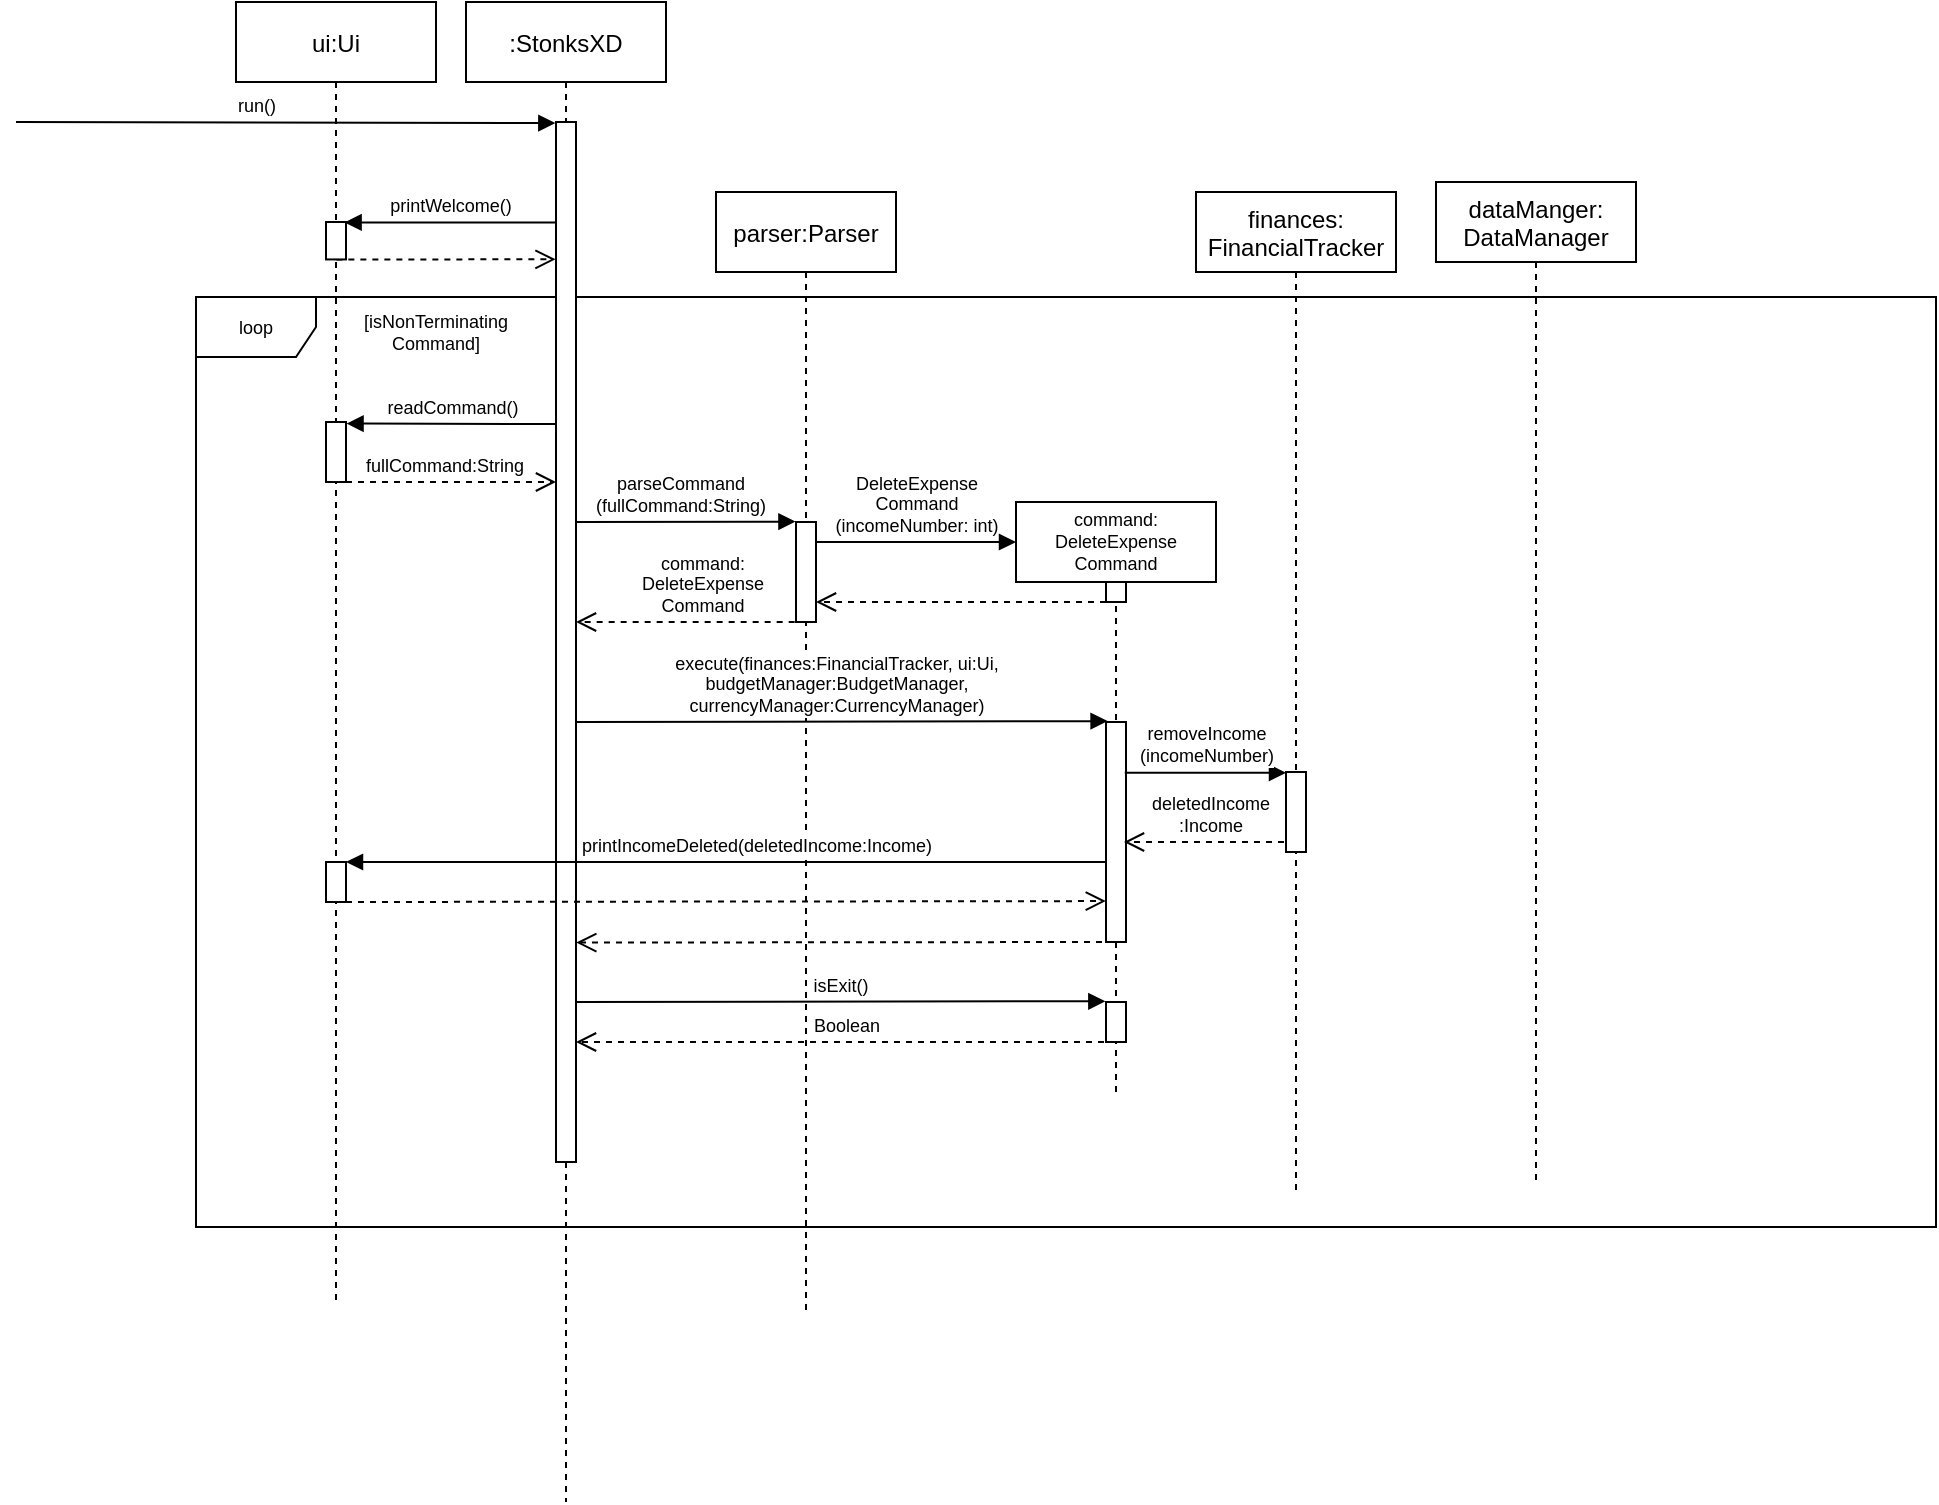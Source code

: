 <mxfile version="15.7.0" type="device"><diagram id="kgpKYQtTHZ0yAKxKKP6v" name="Page-1"><mxGraphModel dx="1212" dy="214" grid="1" gridSize="10" guides="1" tooltips="1" connect="1" arrows="1" fold="1" page="1" pageScale="1" pageWidth="850" pageHeight="1100" math="0" shadow="0"><root><mxCell id="0"/><mxCell id="1" parent="0"/><mxCell id="3nuBFxr9cyL0pnOWT2aG-1" value=":StonksXD" style="shape=umlLifeline;perimeter=lifelinePerimeter;container=0;collapsible=0;recursiveResize=0;rounded=0;shadow=0;strokeWidth=1;" parent="1" vertex="1"><mxGeometry x="145" y="80" width="100" height="750" as="geometry"/></mxCell><mxCell id="3nuBFxr9cyL0pnOWT2aG-5" value="ui:Ui" style="shape=umlLifeline;perimeter=lifelinePerimeter;container=0;collapsible=0;recursiveResize=0;rounded=0;shadow=0;strokeWidth=1;" parent="1" vertex="1"><mxGeometry x="30" y="80" width="100" height="650" as="geometry"/></mxCell><mxCell id="pON0bV5sMptqpOHZ_Bjo-6" value="parser:Parser" style="shape=umlLifeline;perimeter=lifelinePerimeter;container=1;collapsible=0;recursiveResize=0;rounded=0;shadow=0;strokeWidth=1;" parent="1" vertex="1"><mxGeometry x="270" y="175" width="90" height="560" as="geometry"/></mxCell><mxCell id="pON0bV5sMptqpOHZ_Bjo-34" value="loop" style="shape=umlFrame;whiteSpace=wrap;html=1;fontSize=9;" parent="pON0bV5sMptqpOHZ_Bjo-6" vertex="1"><mxGeometry x="-260" y="52.5" width="870" height="465" as="geometry"/></mxCell><mxCell id="pON0bV5sMptqpOHZ_Bjo-20" value="dataManger:&#10;DataManager" style="shape=umlLifeline;perimeter=lifelinePerimeter;container=1;collapsible=0;recursiveResize=0;rounded=0;shadow=0;strokeWidth=1;" parent="1" vertex="1"><mxGeometry x="630" y="170" width="100" height="500" as="geometry"/></mxCell><mxCell id="pON0bV5sMptqpOHZ_Bjo-30" value="run()" style="html=1;verticalAlign=bottom;endArrow=block;rounded=0;fontSize=9;entryX=-0.033;entryY=0.001;entryDx=0;entryDy=0;entryPerimeter=0;" parent="1" target="pON0bV5sMptqpOHZ_Bjo-28" edge="1"><mxGeometry x="-0.108" width="80" relative="1" as="geometry"><mxPoint x="-80" y="140" as="sourcePoint"/><mxPoint x="180" y="150" as="targetPoint"/><mxPoint as="offset"/></mxGeometry></mxCell><mxCell id="pON0bV5sMptqpOHZ_Bjo-32" value="printWelcome()" style="html=1;verticalAlign=bottom;endArrow=block;rounded=0;fontSize=9;entryX=0.93;entryY=0.011;entryDx=0;entryDy=0;entryPerimeter=0;" parent="1" source="pON0bV5sMptqpOHZ_Bjo-28" target="pON0bV5sMptqpOHZ_Bjo-31" edge="1"><mxGeometry relative="1" as="geometry"><mxPoint x="200" y="190" as="sourcePoint"/><mxPoint x="76" y="190" as="targetPoint"/></mxGeometry></mxCell><mxCell id="pON0bV5sMptqpOHZ_Bjo-33" value="" style="html=1;verticalAlign=bottom;endArrow=open;dashed=1;endSize=8;exitX=0.518;exitY=1.002;rounded=0;fontSize=9;exitDx=0;exitDy=0;exitPerimeter=0;entryX=-0.023;entryY=0.132;entryDx=0;entryDy=0;entryPerimeter=0;" parent="1" source="pON0bV5sMptqpOHZ_Bjo-31" target="pON0bV5sMptqpOHZ_Bjo-28" edge="1"><mxGeometry relative="1" as="geometry"><mxPoint x="200" y="180" as="targetPoint"/></mxGeometry></mxCell><mxCell id="pON0bV5sMptqpOHZ_Bjo-28" value="" style="points=[];perimeter=orthogonalPerimeter;rounded=0;shadow=0;strokeWidth=1;" parent="1" vertex="1"><mxGeometry x="190" y="140" width="10" height="520" as="geometry"/></mxCell><mxCell id="pON0bV5sMptqpOHZ_Bjo-35" value="[isNonTerminating&lt;br&gt;Command]" style="text;html=1;strokeColor=none;fillColor=none;align=center;verticalAlign=middle;whiteSpace=wrap;rounded=0;fontSize=9;" parent="1" vertex="1"><mxGeometry x="85" y="230" width="90" height="30" as="geometry"/></mxCell><mxCell id="pON0bV5sMptqpOHZ_Bjo-36" value="command:&lt;br&gt;DeleteExpense&lt;br&gt;Command" style="shape=umlLifeline;perimeter=lifelinePerimeter;whiteSpace=wrap;html=1;container=1;collapsible=0;recursiveResize=0;outlineConnect=0;fontSize=9;" parent="1" vertex="1"><mxGeometry x="420" y="330" width="100" height="298" as="geometry"/></mxCell><mxCell id="pON0bV5sMptqpOHZ_Bjo-39" value="" style="html=1;points=[];perimeter=orthogonalPerimeter;fontSize=9;" parent="pON0bV5sMptqpOHZ_Bjo-36" vertex="1"><mxGeometry x="45" y="40" width="10" height="10" as="geometry"/></mxCell><mxCell id="pON0bV5sMptqpOHZ_Bjo-54" value="" style="html=1;verticalAlign=bottom;endArrow=open;dashed=1;endSize=8;rounded=0;fontSize=9;" parent="pON0bV5sMptqpOHZ_Bjo-36" edge="1" target="pON0bV5sMptqpOHZ_Bjo-50"><mxGeometry relative="1" as="geometry"><mxPoint x="45" y="50" as="sourcePoint"/><mxPoint x="-45" y="50" as="targetPoint"/></mxGeometry></mxCell><mxCell id="L5gX6itVHdYM-G8Y0mPk-8" value="" style="html=1;points=[];perimeter=orthogonalPerimeter;fontSize=9;align=center;" vertex="1" parent="pON0bV5sMptqpOHZ_Bjo-36"><mxGeometry x="45" y="110" width="10" height="110" as="geometry"/></mxCell><mxCell id="L5gX6itVHdYM-G8Y0mPk-14" value="deletedIncome&lt;br&gt;:Income" style="html=1;verticalAlign=bottom;endArrow=open;dashed=1;endSize=8;rounded=0;fontSize=9;" edge="1" parent="pON0bV5sMptqpOHZ_Bjo-36"><mxGeometry relative="1" as="geometry"><mxPoint x="140" y="170" as="sourcePoint"/><mxPoint x="54" y="170" as="targetPoint"/></mxGeometry></mxCell><mxCell id="L5gX6itVHdYM-G8Y0mPk-19" value="" style="html=1;points=[];perimeter=orthogonalPerimeter;fontSize=9;align=center;" vertex="1" parent="pON0bV5sMptqpOHZ_Bjo-36"><mxGeometry x="45" y="250" width="10" height="20" as="geometry"/></mxCell><mxCell id="L5gX6itVHdYM-G8Y0mPk-25" value="" style="shape=image;html=1;verticalAlign=top;verticalLabelPosition=bottom;labelBackgroundColor=#ffffff;imageAspect=0;aspect=fixed;image=https://cdn4.iconfinder.com/data/icons/basic-user-interface-elements/700/exit-delete-remove-close-x-128.png;fontSize=9;" vertex="1" parent="pON0bV5sMptqpOHZ_Bjo-36"><mxGeometry x="41" y="290" width="18" height="18" as="geometry"/></mxCell><mxCell id="pON0bV5sMptqpOHZ_Bjo-31" value="" style="html=1;points=[];perimeter=orthogonalPerimeter;fontSize=9;" parent="1" vertex="1"><mxGeometry x="75" y="190" width="10" height="18.72" as="geometry"/></mxCell><mxCell id="pON0bV5sMptqpOHZ_Bjo-44" value="" style="html=1;points=[];perimeter=orthogonalPerimeter;fontSize=9;" parent="1" vertex="1"><mxGeometry x="75" y="290" width="10" height="30" as="geometry"/></mxCell><mxCell id="pON0bV5sMptqpOHZ_Bjo-48" value="readCommand()" style="html=1;verticalAlign=bottom;endArrow=block;rounded=0;fontSize=9;entryX=1.028;entryY=0.026;entryDx=0;entryDy=0;entryPerimeter=0;" parent="1" target="pON0bV5sMptqpOHZ_Bjo-44" edge="1"><mxGeometry width="80" relative="1" as="geometry"><mxPoint x="190" y="291" as="sourcePoint"/><mxPoint x="90" y="290" as="targetPoint"/></mxGeometry></mxCell><mxCell id="pON0bV5sMptqpOHZ_Bjo-49" value="fullCommand:String" style="html=1;verticalAlign=bottom;endArrow=open;dashed=1;endSize=8;rounded=0;fontSize=9;" parent="1" source="pON0bV5sMptqpOHZ_Bjo-44" edge="1"><mxGeometry x="-0.078" relative="1" as="geometry"><mxPoint x="297" y="320" as="sourcePoint"/><mxPoint x="190" y="320" as="targetPoint"/><mxPoint as="offset"/></mxGeometry></mxCell><mxCell id="pON0bV5sMptqpOHZ_Bjo-50" value="" style="html=1;points=[];perimeter=orthogonalPerimeter;fontSize=9;" parent="1" vertex="1"><mxGeometry x="310" y="340" width="10" height="50" as="geometry"/></mxCell><mxCell id="pON0bV5sMptqpOHZ_Bjo-51" value="parseCommand&lt;br&gt;(fullCommand:String)" style="html=1;verticalAlign=bottom;endArrow=block;rounded=0;fontSize=9;entryX=-0.028;entryY=-0.004;entryDx=0;entryDy=0;entryPerimeter=0;" parent="1" target="pON0bV5sMptqpOHZ_Bjo-50" edge="1"><mxGeometry x="-0.05" width="80" relative="1" as="geometry"><mxPoint x="200" y="340" as="sourcePoint"/><mxPoint x="400" y="340" as="targetPoint"/><mxPoint as="offset"/></mxGeometry></mxCell><mxCell id="pON0bV5sMptqpOHZ_Bjo-52" value="command:&lt;br&gt;DeleteExpense&lt;br&gt;Command" style="html=1;verticalAlign=bottom;endArrow=open;dashed=1;endSize=8;rounded=0;fontSize=9;exitX=0.533;exitY=1;exitDx=0;exitDy=0;exitPerimeter=0;" parent="1" edge="1" source="pON0bV5sMptqpOHZ_Bjo-50"><mxGeometry x="-0.091" relative="1" as="geometry"><mxPoint x="200" y="390" as="sourcePoint"/><mxPoint x="200" y="390" as="targetPoint"/><mxPoint as="offset"/></mxGeometry></mxCell><mxCell id="L5gX6itVHdYM-G8Y0mPk-2" value="DeleteExpense&lt;br&gt;Command&lt;br&gt;(incomeNumber: int)" style="html=1;verticalAlign=bottom;endArrow=block;rounded=0;fontSize=9;" edge="1" parent="1"><mxGeometry width="80" relative="1" as="geometry"><mxPoint x="320" y="350" as="sourcePoint"/><mxPoint x="420" y="350" as="targetPoint"/><mxPoint as="offset"/></mxGeometry></mxCell><mxCell id="L5gX6itVHdYM-G8Y0mPk-7" value="execute(finances:FinancialTracker, ui:Ui, &lt;br&gt;budgetManager:BudgetManager, &lt;br&gt;currencyManager:CurrencyManager)" style="html=1;verticalAlign=bottom;endArrow=block;rounded=0;fontSize=9;entryX=0.078;entryY=-0.004;entryDx=0;entryDy=0;entryPerimeter=0;" edge="1" parent="1" target="L5gX6itVHdYM-G8Y0mPk-8"><mxGeometry x="-0.022" width="80" relative="1" as="geometry"><mxPoint x="200" y="440" as="sourcePoint"/><mxPoint x="280" y="420" as="targetPoint"/><mxPoint as="offset"/></mxGeometry></mxCell><mxCell id="L5gX6itVHdYM-G8Y0mPk-9" value="finances:&#10;FinancialTracker" style="shape=umlLifeline;perimeter=lifelinePerimeter;container=1;collapsible=0;recursiveResize=0;rounded=0;shadow=0;strokeWidth=1;" vertex="1" parent="1"><mxGeometry x="510" y="175" width="100" height="500" as="geometry"/></mxCell><mxCell id="L5gX6itVHdYM-G8Y0mPk-12" value="" style="html=1;points=[];perimeter=orthogonalPerimeter;fontSize=9;align=center;" vertex="1" parent="L5gX6itVHdYM-G8Y0mPk-9"><mxGeometry x="45" y="290" width="10" height="40" as="geometry"/></mxCell><mxCell id="L5gX6itVHdYM-G8Y0mPk-10" value="" style="html=1;verticalAlign=bottom;endArrow=open;dashed=1;endSize=8;rounded=0;fontSize=9;exitX=0.4;exitY=1;exitDx=0;exitDy=0;exitPerimeter=0;entryX=1.013;entryY=0.789;entryDx=0;entryDy=0;entryPerimeter=0;" edge="1" parent="1" source="L5gX6itVHdYM-G8Y0mPk-8" target="pON0bV5sMptqpOHZ_Bjo-28"><mxGeometry relative="1" as="geometry"><mxPoint x="280" y="540" as="sourcePoint"/><mxPoint x="200" y="540" as="targetPoint"/></mxGeometry></mxCell><mxCell id="L5gX6itVHdYM-G8Y0mPk-15" value="printIncomeDeleted(deletedIncome:Income)" style="html=1;verticalAlign=bottom;endArrow=block;rounded=0;fontSize=9;" edge="1" parent="1" source="L5gX6itVHdYM-G8Y0mPk-8"><mxGeometry x="-0.079" width="80" relative="1" as="geometry"><mxPoint x="295" y="510" as="sourcePoint"/><mxPoint x="85" y="510" as="targetPoint"/><mxPoint as="offset"/></mxGeometry></mxCell><mxCell id="L5gX6itVHdYM-G8Y0mPk-16" value="" style="html=1;points=[];perimeter=orthogonalPerimeter;fontSize=9;align=center;" vertex="1" parent="1"><mxGeometry x="75" y="510" width="10" height="20" as="geometry"/></mxCell><mxCell id="L5gX6itVHdYM-G8Y0mPk-17" value="" style="html=1;verticalAlign=bottom;endArrow=open;dashed=1;endSize=8;rounded=0;fontSize=9;entryX=-0.008;entryY=0.814;entryDx=0;entryDy=0;entryPerimeter=0;" edge="1" parent="1" target="L5gX6itVHdYM-G8Y0mPk-8"><mxGeometry relative="1" as="geometry"><mxPoint x="85" y="530" as="sourcePoint"/><mxPoint x="350" y="530" as="targetPoint"/></mxGeometry></mxCell><mxCell id="L5gX6itVHdYM-G8Y0mPk-21" value="isExit()" style="html=1;verticalAlign=bottom;endArrow=block;rounded=0;fontSize=9;entryX=-0.033;entryY=-0.019;entryDx=0;entryDy=0;entryPerimeter=0;" edge="1" parent="1" target="L5gX6itVHdYM-G8Y0mPk-19"><mxGeometry width="80" relative="1" as="geometry"><mxPoint x="200" y="580" as="sourcePoint"/><mxPoint x="460" y="580" as="targetPoint"/></mxGeometry></mxCell><mxCell id="L5gX6itVHdYM-G8Y0mPk-23" value="Boolean" style="html=1;verticalAlign=bottom;endArrow=open;dashed=1;endSize=8;rounded=0;fontSize=9;" edge="1" parent="1"><mxGeometry relative="1" as="geometry"><mxPoint x="470" y="600" as="sourcePoint"/><mxPoint x="200" y="600" as="targetPoint"/></mxGeometry></mxCell><mxCell id="L5gX6itVHdYM-G8Y0mPk-11" value="removeIncome&lt;br&gt;(incomeNumber)" style="html=1;verticalAlign=bottom;endArrow=block;rounded=0;fontSize=9;exitX=0.939;exitY=0.231;exitDx=0;exitDy=0;exitPerimeter=0;" edge="1" parent="1" source="L5gX6itVHdYM-G8Y0mPk-8" target="L5gX6itVHdYM-G8Y0mPk-12"><mxGeometry width="80" relative="1" as="geometry"><mxPoint x="475" y="460" as="sourcePoint"/><mxPoint x="541" y="460" as="targetPoint"/></mxGeometry></mxCell></root></mxGraphModel></diagram></mxfile>